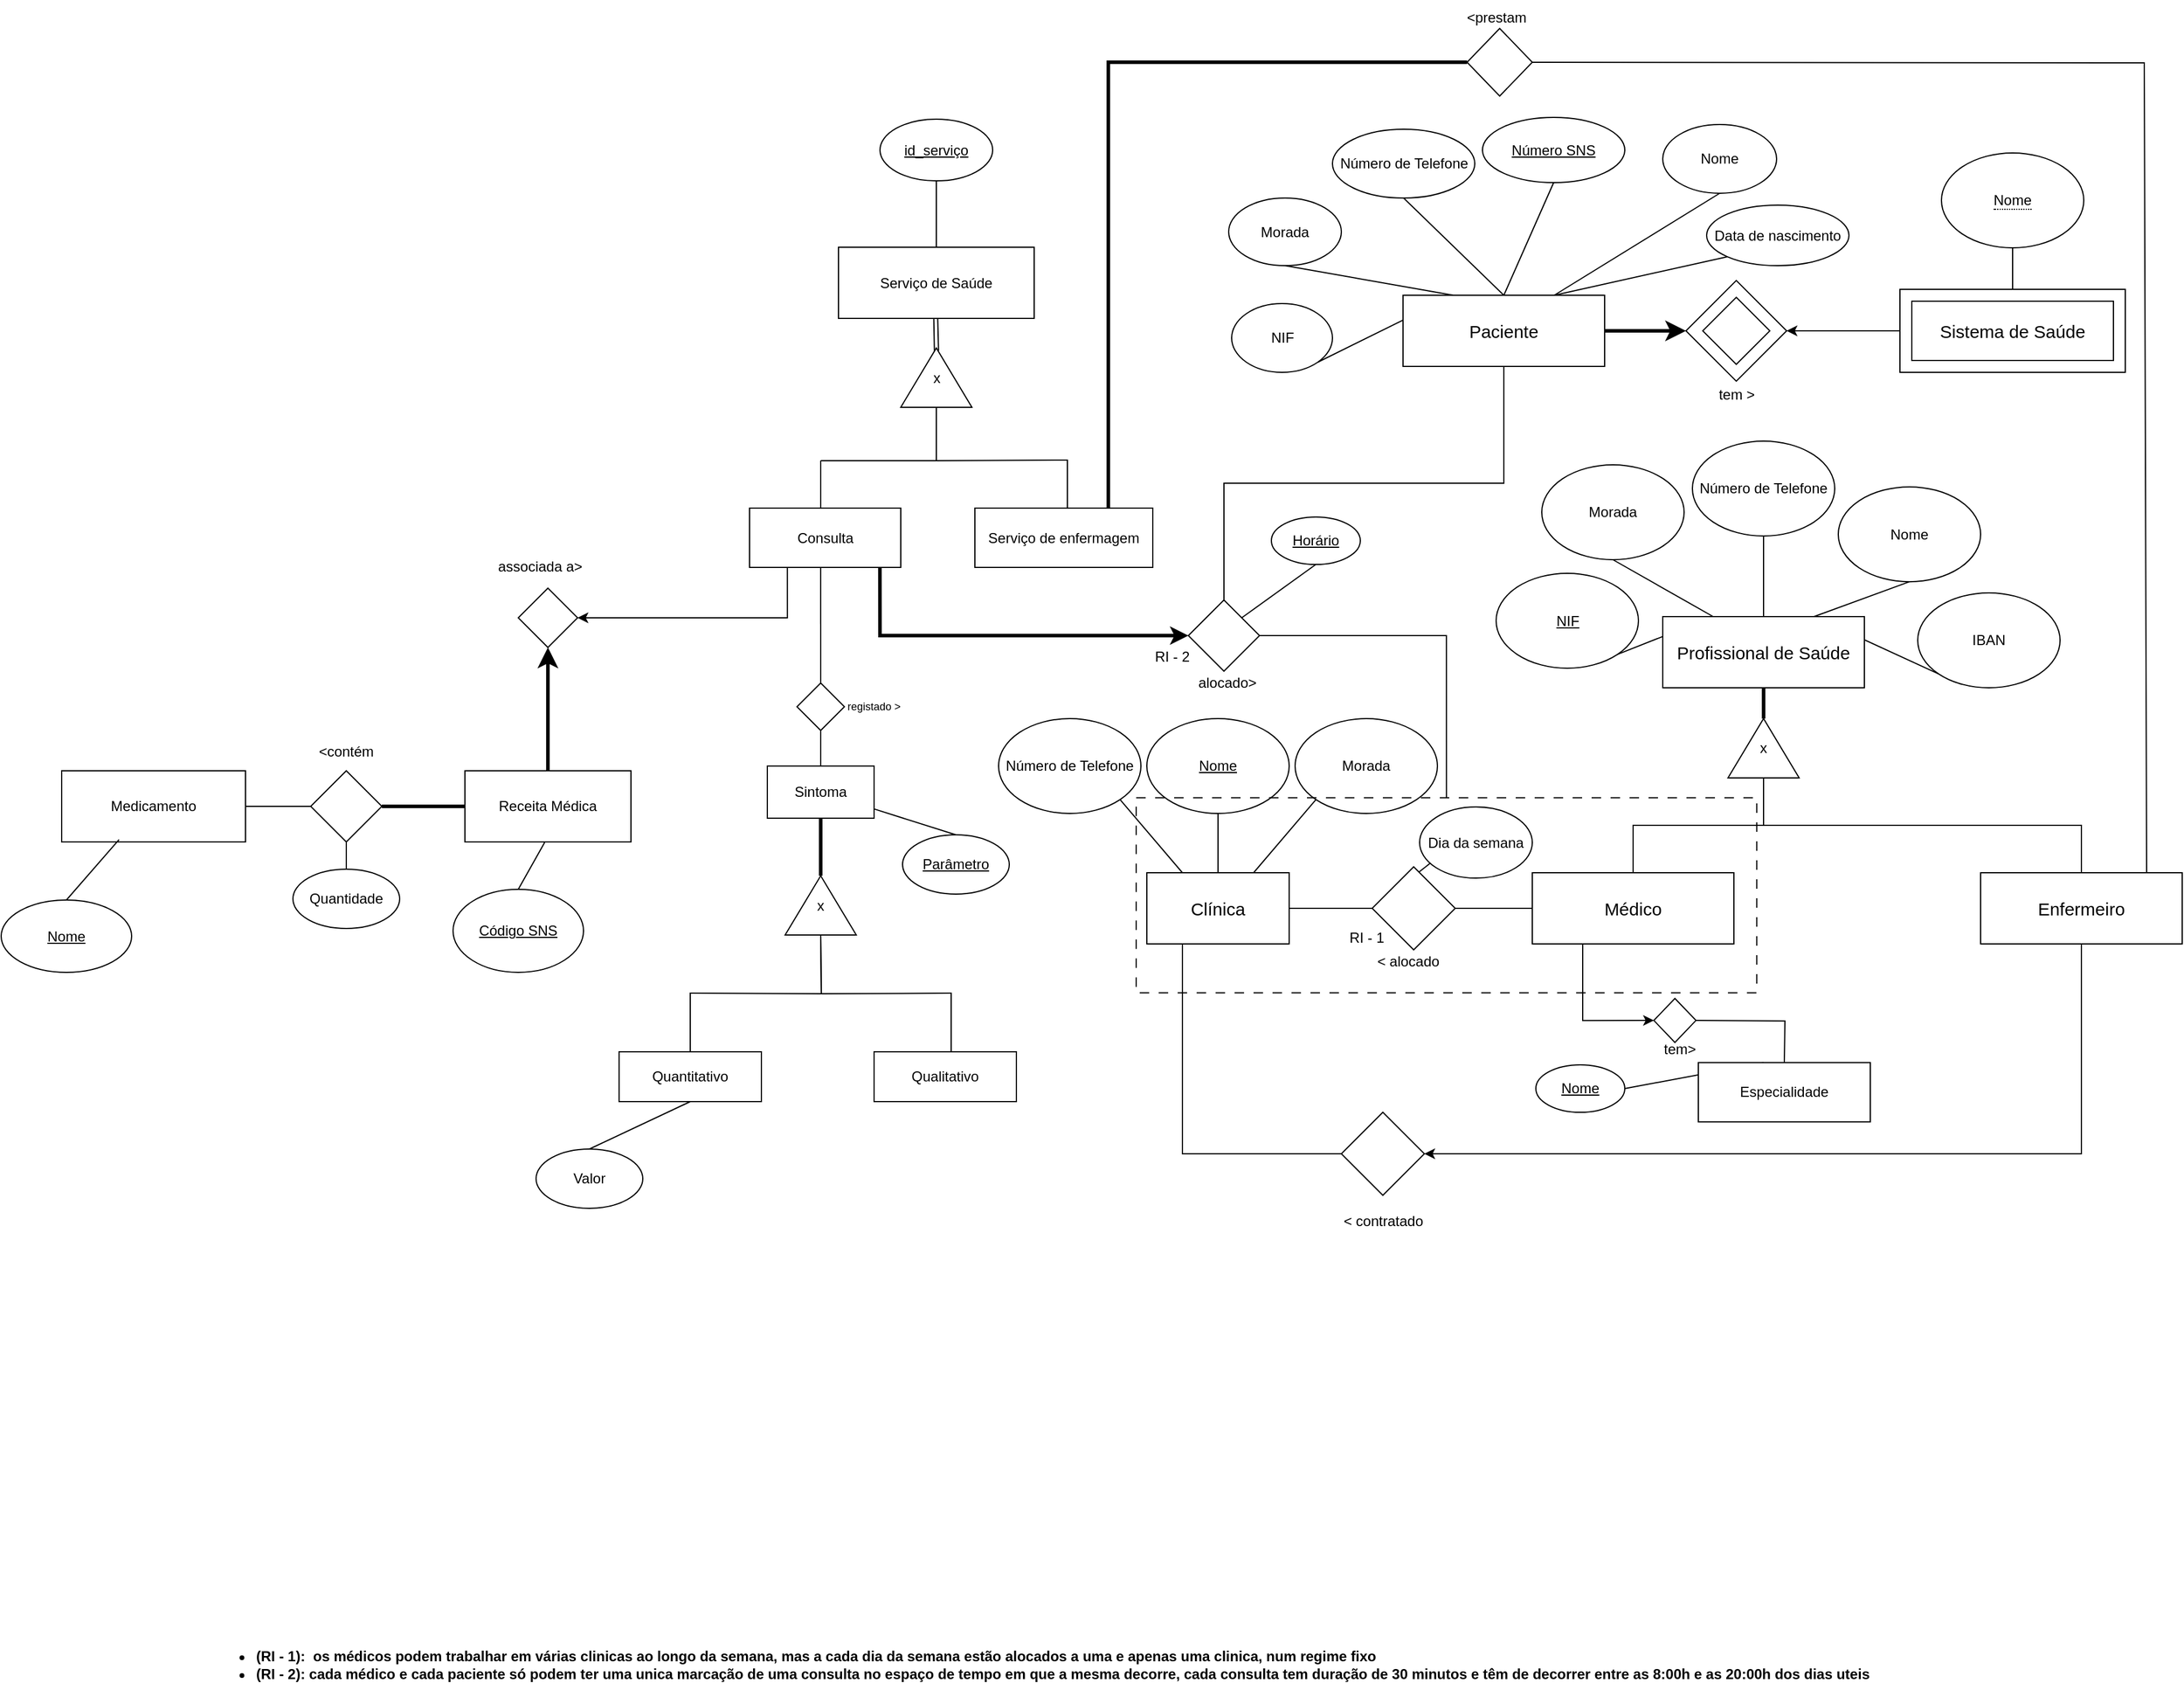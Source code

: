 <mxfile version="24.4.0" type="github" pages="2">
  <diagram id="R2lEEEUBdFMjLlhIrx00" name="Page-1">
    <mxGraphModel dx="3661" dy="3031" grid="0" gridSize="10" guides="1" tooltips="1" connect="1" arrows="0" fold="1" page="1" pageScale="1" pageWidth="850" pageHeight="1100" math="0" shadow="0" extFonts="Permanent Marker^https://fonts.googleapis.com/css?family=Permanent+Marker">
      <root>
        <mxCell id="0" />
        <mxCell id="1" parent="0" />
        <mxCell id="osjCYdtPVFfUL0etH68a-21" style="rounded=0;orthogonalLoop=1;jettySize=auto;html=1;exitX=0.25;exitY=0;exitDx=0;exitDy=0;entryX=1;entryY=1;entryDx=0;entryDy=0;endArrow=none;endFill=0;labelBackgroundColor=none;fontColor=default;" parent="1" source="osjCYdtPVFfUL0etH68a-17" target="osjCYdtPVFfUL0etH68a-19" edge="1">
          <mxGeometry relative="1" as="geometry" />
        </mxCell>
        <mxCell id="osjCYdtPVFfUL0etH68a-24" style="rounded=0;orthogonalLoop=1;jettySize=auto;html=1;exitX=0.25;exitY=0;exitDx=0;exitDy=0;entryX=0.5;entryY=1;entryDx=0;entryDy=0;endArrow=none;endFill=0;labelBackgroundColor=none;fontColor=default;" parent="1" source="osjCYdtPVFfUL0etH68a-17" target="osjCYdtPVFfUL0etH68a-23" edge="1">
          <mxGeometry relative="1" as="geometry" />
        </mxCell>
        <mxCell id="osjCYdtPVFfUL0etH68a-25" style="edgeStyle=orthogonalEdgeStyle;rounded=0;orthogonalLoop=1;jettySize=auto;html=1;exitX=0.5;exitY=0;exitDx=0;exitDy=0;entryX=0.5;entryY=1;entryDx=0;entryDy=0;endArrow=none;endFill=0;labelBackgroundColor=none;fontColor=default;" parent="1" source="osjCYdtPVFfUL0etH68a-17" target="osjCYdtPVFfUL0etH68a-26" edge="1">
          <mxGeometry relative="1" as="geometry">
            <mxPoint x="998.0" y="-150" as="targetPoint" />
          </mxGeometry>
        </mxCell>
        <mxCell id="osjCYdtPVFfUL0etH68a-28" style="rounded=0;orthogonalLoop=1;jettySize=auto;html=1;exitX=0.75;exitY=0;exitDx=0;exitDy=0;entryX=0.5;entryY=1;entryDx=0;entryDy=0;endArrow=none;endFill=0;labelBackgroundColor=none;fontColor=default;" parent="1" source="osjCYdtPVFfUL0etH68a-17" target="osjCYdtPVFfUL0etH68a-27" edge="1">
          <mxGeometry relative="1" as="geometry" />
        </mxCell>
        <mxCell id="osjCYdtPVFfUL0etH68a-30" style="rounded=0;orthogonalLoop=1;jettySize=auto;html=1;exitX=0.75;exitY=0;exitDx=0;exitDy=0;entryX=0;entryY=1;entryDx=0;entryDy=0;endArrow=none;endFill=0;labelBackgroundColor=none;fontColor=default;" parent="1" source="osjCYdtPVFfUL0etH68a-17" target="osjCYdtPVFfUL0etH68a-29" edge="1">
          <mxGeometry relative="1" as="geometry" />
        </mxCell>
        <mxCell id="cX05C2zaHUFwM0jY-mZY-4" style="edgeStyle=none;curved=1;rounded=0;orthogonalLoop=1;jettySize=auto;html=1;exitX=0.5;exitY=1;exitDx=0;exitDy=0;entryX=1;entryY=0.5;entryDx=0;entryDy=0;fontSize=12;startSize=8;endSize=8;endArrow=none;endFill=0;strokeWidth=3;" edge="1" parent="1" source="osjCYdtPVFfUL0etH68a-17" target="osjCYdtPVFfUL0etH68a-35">
          <mxGeometry relative="1" as="geometry" />
        </mxCell>
        <mxCell id="osjCYdtPVFfUL0etH68a-17" value="&lt;span style=&quot;font-size: 15px;&quot;&gt;Profissional de Saúde&lt;/span&gt;" style="rounded=0;whiteSpace=wrap;html=1;labelBackgroundColor=none;" parent="1" vertex="1">
          <mxGeometry x="913" y="-36" width="170" height="60" as="geometry" />
        </mxCell>
        <mxCell id="osjCYdtPVFfUL0etH68a-19" value="&lt;u&gt;NIF&lt;/u&gt;" style="ellipse;whiteSpace=wrap;html=1;labelBackgroundColor=none;" parent="1" vertex="1">
          <mxGeometry x="772.5" y="-72.5" width="120" height="80" as="geometry" />
        </mxCell>
        <mxCell id="osjCYdtPVFfUL0etH68a-23" value="Morada" style="ellipse;whiteSpace=wrap;html=1;labelBackgroundColor=none;" parent="1" vertex="1">
          <mxGeometry x="811" y="-164" width="120" height="80" as="geometry" />
        </mxCell>
        <mxCell id="osjCYdtPVFfUL0etH68a-26" value="Número de Telefone" style="ellipse;whiteSpace=wrap;html=1;labelBackgroundColor=none;" parent="1" vertex="1">
          <mxGeometry x="938" y="-184" width="120" height="80" as="geometry" />
        </mxCell>
        <mxCell id="osjCYdtPVFfUL0etH68a-27" value="Nome" style="ellipse;whiteSpace=wrap;html=1;labelBackgroundColor=none;" parent="1" vertex="1">
          <mxGeometry x="1061" y="-145.41" width="120" height="80" as="geometry" />
        </mxCell>
        <mxCell id="osjCYdtPVFfUL0etH68a-29" value="IBAN" style="ellipse;whiteSpace=wrap;html=1;labelBackgroundColor=none;" parent="1" vertex="1">
          <mxGeometry x="1128" y="-56" width="120" height="80" as="geometry" />
        </mxCell>
        <mxCell id="osjCYdtPVFfUL0etH68a-32" value="" style="rhombus;whiteSpace=wrap;html=1;labelBackgroundColor=none;" parent="1" vertex="1">
          <mxGeometry x="668" y="175" width="70" height="70" as="geometry" />
        </mxCell>
        <mxCell id="osjCYdtPVFfUL0etH68a-35" value="x" style="triangle;whiteSpace=wrap;html=1;direction=north;rotation=0;labelBackgroundColor=none;" parent="1" vertex="1">
          <mxGeometry x="968" y="50" width="60" height="50" as="geometry" />
        </mxCell>
        <mxCell id="osjCYdtPVFfUL0etH68a-40" style="edgeStyle=orthogonalEdgeStyle;rounded=0;orthogonalLoop=1;jettySize=auto;html=1;exitX=0.5;exitY=0;exitDx=0;exitDy=0;entryX=0;entryY=0.5;entryDx=0;entryDy=0;endArrow=none;endFill=0;labelBackgroundColor=none;fontColor=default;" parent="1" source="osjCYdtPVFfUL0etH68a-38" target="osjCYdtPVFfUL0etH68a-35" edge="1">
          <mxGeometry relative="1" as="geometry" />
        </mxCell>
        <mxCell id="fhy60ZntJMk9WQ-8_yJA-6" style="edgeStyle=orthogonalEdgeStyle;rounded=0;orthogonalLoop=1;jettySize=auto;html=1;exitX=0.25;exitY=1;exitDx=0;exitDy=0;entryX=0;entryY=0.5;entryDx=0;entryDy=0;" parent="1" source="osjCYdtPVFfUL0etH68a-38" target="lnXV8POhLCO5q89hgLd0-2" edge="1">
          <mxGeometry relative="1" as="geometry" />
        </mxCell>
        <mxCell id="fhy60ZntJMk9WQ-8_yJA-13" style="edgeStyle=orthogonalEdgeStyle;rounded=0;orthogonalLoop=1;jettySize=auto;html=1;exitX=0;exitY=0.5;exitDx=0;exitDy=0;entryX=1;entryY=0.5;entryDx=0;entryDy=0;endArrow=none;endFill=0;" parent="1" source="osjCYdtPVFfUL0etH68a-38" target="osjCYdtPVFfUL0etH68a-32" edge="1">
          <mxGeometry relative="1" as="geometry" />
        </mxCell>
        <mxCell id="osjCYdtPVFfUL0etH68a-38" value="&lt;span style=&quot;font-size: 15px;&quot;&gt;Médico&lt;/span&gt;" style="rounded=0;whiteSpace=wrap;html=1;labelBackgroundColor=none;" parent="1" vertex="1">
          <mxGeometry x="803" y="180" width="170" height="60" as="geometry" />
        </mxCell>
        <mxCell id="osjCYdtPVFfUL0etH68a-41" style="edgeStyle=orthogonalEdgeStyle;rounded=0;orthogonalLoop=1;jettySize=auto;html=1;exitX=0.5;exitY=0;exitDx=0;exitDy=0;entryX=0;entryY=0.5;entryDx=0;entryDy=0;endArrow=none;endFill=0;labelBackgroundColor=none;fontColor=default;" parent="1" source="osjCYdtPVFfUL0etH68a-39" target="osjCYdtPVFfUL0etH68a-35" edge="1">
          <mxGeometry relative="1" as="geometry" />
        </mxCell>
        <mxCell id="fhy60ZntJMk9WQ-8_yJA-5" style="edgeStyle=orthogonalEdgeStyle;rounded=0;orthogonalLoop=1;jettySize=auto;html=1;exitX=0.5;exitY=1;exitDx=0;exitDy=0;entryX=1;entryY=0.5;entryDx=0;entryDy=0;" parent="1" source="osjCYdtPVFfUL0etH68a-39" target="osjCYdtPVFfUL0etH68a-46" edge="1">
          <mxGeometry relative="1" as="geometry" />
        </mxCell>
        <mxCell id="osjCYdtPVFfUL0etH68a-39" value="&lt;span style=&quot;font-size: 15px;&quot;&gt;Enfermeiro&lt;/span&gt;" style="rounded=0;whiteSpace=wrap;html=1;labelBackgroundColor=none;" parent="1" vertex="1">
          <mxGeometry x="1181" y="180" width="170" height="60" as="geometry" />
        </mxCell>
        <mxCell id="osjCYdtPVFfUL0etH68a-3" style="edgeStyle=orthogonalEdgeStyle;rounded=0;orthogonalLoop=1;jettySize=auto;html=1;exitX=0.5;exitY=0;exitDx=0;exitDy=0;entryX=0.5;entryY=1;entryDx=0;entryDy=0;endArrow=none;endFill=0;labelBackgroundColor=none;fontColor=default;" parent="1" source="Xq9BSYsF8t9AHOJS5VjR-1" target="Xq9BSYsF8t9AHOJS5VjR-3" edge="1">
          <mxGeometry relative="1" as="geometry" />
        </mxCell>
        <mxCell id="osjCYdtPVFfUL0etH68a-14" style="rounded=0;orthogonalLoop=1;jettySize=auto;html=1;exitX=0.25;exitY=0;exitDx=0;exitDy=0;startArrow=none;startFill=0;endArrow=none;endFill=0;entryX=1;entryY=1;entryDx=0;entryDy=0;labelBackgroundColor=none;fontColor=default;" parent="1" source="Xq9BSYsF8t9AHOJS5VjR-1" target="osjCYdtPVFfUL0etH68a-16" edge="1">
          <mxGeometry relative="1" as="geometry">
            <mxPoint x="438" y="160" as="targetPoint" />
          </mxGeometry>
        </mxCell>
        <mxCell id="fhy60ZntJMk9WQ-8_yJA-11" style="edgeStyle=orthogonalEdgeStyle;rounded=0;orthogonalLoop=1;jettySize=auto;html=1;exitX=0.25;exitY=1;exitDx=0;exitDy=0;entryX=0;entryY=0.5;entryDx=0;entryDy=0;endArrow=none;endFill=0;" parent="1" source="Xq9BSYsF8t9AHOJS5VjR-1" target="osjCYdtPVFfUL0etH68a-46" edge="1">
          <mxGeometry relative="1" as="geometry" />
        </mxCell>
        <mxCell id="fhy60ZntJMk9WQ-8_yJA-12" style="edgeStyle=orthogonalEdgeStyle;rounded=0;orthogonalLoop=1;jettySize=auto;html=1;exitX=1;exitY=0.5;exitDx=0;exitDy=0;entryX=0;entryY=0.5;entryDx=0;entryDy=0;endArrow=none;endFill=0;" parent="1" source="Xq9BSYsF8t9AHOJS5VjR-1" target="osjCYdtPVFfUL0etH68a-32" edge="1">
          <mxGeometry relative="1" as="geometry" />
        </mxCell>
        <mxCell id="Xq9BSYsF8t9AHOJS5VjR-1" value="&lt;font style=&quot;font-size: 15px;&quot;&gt;Clínica&lt;/font&gt;" style="rounded=0;whiteSpace=wrap;html=1;labelBackgroundColor=none;" parent="1" vertex="1">
          <mxGeometry x="478" y="180" width="120" height="60" as="geometry" />
        </mxCell>
        <mxCell id="Xq9BSYsF8t9AHOJS5VjR-3" value="&lt;u&gt;Nome&lt;/u&gt;" style="ellipse;whiteSpace=wrap;html=1;labelBackgroundColor=none;" parent="1" vertex="1">
          <mxGeometry x="478" y="50" width="120" height="80" as="geometry" />
        </mxCell>
        <mxCell id="osjCYdtPVFfUL0etH68a-4" value="Morada" style="ellipse;whiteSpace=wrap;html=1;labelBackgroundColor=none;" parent="1" vertex="1">
          <mxGeometry x="603" y="50" width="120" height="80" as="geometry" />
        </mxCell>
        <mxCell id="osjCYdtPVFfUL0etH68a-6" value="" style="endArrow=none;html=1;rounded=0;entryX=0;entryY=1;entryDx=0;entryDy=0;exitX=0.75;exitY=0;exitDx=0;exitDy=0;labelBackgroundColor=none;fontColor=default;" parent="1" source="Xq9BSYsF8t9AHOJS5VjR-1" target="osjCYdtPVFfUL0etH68a-4" edge="1">
          <mxGeometry width="50" height="50" relative="1" as="geometry">
            <mxPoint x="518" y="270" as="sourcePoint" />
            <mxPoint x="568" y="220" as="targetPoint" />
            <Array as="points" />
          </mxGeometry>
        </mxCell>
        <mxCell id="osjCYdtPVFfUL0etH68a-16" value="Número de Telefone" style="ellipse;whiteSpace=wrap;html=1;labelBackgroundColor=none;" parent="1" vertex="1">
          <mxGeometry x="353" y="50" width="120" height="80" as="geometry" />
        </mxCell>
        <mxCell id="osjCYdtPVFfUL0etH68a-46" value="" style="rhombus;whiteSpace=wrap;html=1;labelBackgroundColor=none;" parent="1" vertex="1">
          <mxGeometry x="642" y="382" width="70" height="70" as="geometry" />
        </mxCell>
        <mxCell id="jBcFQ4x_I9QCF7RiTCGO-1" value="&amp;lt; alocado" style="text;html=1;align=center;verticalAlign=middle;resizable=0;points=[];autosize=1;strokeColor=none;fillColor=none;labelBackgroundColor=none;" parent="1" vertex="1">
          <mxGeometry x="658" y="240" width="80" height="30" as="geometry" />
        </mxCell>
        <mxCell id="jBcFQ4x_I9QCF7RiTCGO-2" value="&amp;lt; contratado" style="text;html=1;align=center;verticalAlign=middle;resizable=0;points=[];autosize=1;strokeColor=none;fillColor=none;labelBackgroundColor=none;" parent="1" vertex="1">
          <mxGeometry x="632" y="459" width="90" height="30" as="geometry" />
        </mxCell>
        <mxCell id="jBcFQ4x_I9QCF7RiTCGO-3" value="RI - 1" style="text;html=1;align=center;verticalAlign=middle;resizable=0;points=[];autosize=1;strokeColor=none;fillColor=none;labelBackgroundColor=none;" parent="1" vertex="1">
          <mxGeometry x="638" y="220" width="50" height="30" as="geometry" />
        </mxCell>
        <mxCell id="jBcFQ4x_I9QCF7RiTCGO-4" value="&lt;ul&gt;&lt;li&gt;&lt;b&gt;(RI - 1):&amp;nbsp; os médicos podem trabalhar em várias clinicas ao longo da semana,&amp;nbsp;&lt;/b&gt;&lt;b style=&quot;background-color: initial;&quot;&gt;mas a cada dia da semana estão alocados a uma e apenas uma clinica, num regime fixo&lt;/b&gt;&lt;/li&gt;&lt;li&gt;&lt;div title=&quot;Page 1&quot; class=&quot;page&quot;&gt;&lt;div style=&quot;background-color: rgb(100.0%, 100.0%, 100.0%)&quot; class=&quot;section&quot;&gt;&lt;div style=&quot;&quot; class=&quot;layoutArea&quot;&gt;&lt;b&gt;(RI - 2): cada médico e cada paciente só podem ter uma unica marcação de uma consulta no espaço de tempo em que a mesma decorre, cada consulta tem duração de 30 minutos e&amp;nbsp;&lt;/b&gt;&lt;b style=&quot;background-color: initial;&quot;&gt;têm de decorrer entre as 8:00h e as 20:00h dos dias uteis&amp;nbsp;&lt;/b&gt;&lt;/div&gt;&lt;/div&gt;&lt;/div&gt;&lt;/li&gt;&lt;/ul&gt;" style="text;html=1;align=left;verticalAlign=middle;resizable=0;points=[];autosize=1;strokeColor=none;fillColor=none;labelBackgroundColor=none;" parent="1" vertex="1">
          <mxGeometry x="-315" y="815" width="1422" height="65" as="geometry" />
        </mxCell>
        <mxCell id="jBcFQ4x_I9QCF7RiTCGO-24" style="rounded=0;orthogonalLoop=1;jettySize=auto;html=1;exitX=0.25;exitY=0;exitDx=0;exitDy=0;entryX=1;entryY=1;entryDx=0;entryDy=0;endArrow=none;endFill=0;labelBackgroundColor=none;fontColor=default;" parent="1" source="jBcFQ4x_I9QCF7RiTCGO-29" target="jBcFQ4x_I9QCF7RiTCGO-30" edge="1">
          <mxGeometry relative="1" as="geometry" />
        </mxCell>
        <mxCell id="jBcFQ4x_I9QCF7RiTCGO-25" style="rounded=0;orthogonalLoop=1;jettySize=auto;html=1;exitX=0.25;exitY=0;exitDx=0;exitDy=0;entryX=0.5;entryY=1;entryDx=0;entryDy=0;endArrow=none;endFill=0;labelBackgroundColor=none;fontColor=default;" parent="1" source="jBcFQ4x_I9QCF7RiTCGO-29" target="jBcFQ4x_I9QCF7RiTCGO-31" edge="1">
          <mxGeometry relative="1" as="geometry" />
        </mxCell>
        <mxCell id="jBcFQ4x_I9QCF7RiTCGO-26" style="rounded=0;orthogonalLoop=1;jettySize=auto;html=1;exitX=0.5;exitY=0;exitDx=0;exitDy=0;entryX=0.5;entryY=1;entryDx=0;entryDy=0;endArrow=none;endFill=0;labelBackgroundColor=none;fontColor=default;" parent="1" source="jBcFQ4x_I9QCF7RiTCGO-29" target="jBcFQ4x_I9QCF7RiTCGO-32" edge="1">
          <mxGeometry relative="1" as="geometry">
            <mxPoint x="740.0" y="-407" as="targetPoint" />
          </mxGeometry>
        </mxCell>
        <mxCell id="jBcFQ4x_I9QCF7RiTCGO-27" style="rounded=0;orthogonalLoop=1;jettySize=auto;html=1;exitX=0.75;exitY=0;exitDx=0;exitDy=0;entryX=0.5;entryY=1;entryDx=0;entryDy=0;endArrow=none;endFill=0;labelBackgroundColor=none;fontColor=default;" parent="1" source="jBcFQ4x_I9QCF7RiTCGO-29" target="jBcFQ4x_I9QCF7RiTCGO-33" edge="1">
          <mxGeometry relative="1" as="geometry" />
        </mxCell>
        <mxCell id="jBcFQ4x_I9QCF7RiTCGO-28" style="rounded=0;orthogonalLoop=1;jettySize=auto;html=1;exitX=0.75;exitY=0;exitDx=0;exitDy=0;entryX=0;entryY=1;entryDx=0;entryDy=0;endArrow=none;endFill=0;labelBackgroundColor=none;fontColor=default;" parent="1" source="jBcFQ4x_I9QCF7RiTCGO-29" target="jBcFQ4x_I9QCF7RiTCGO-34" edge="1">
          <mxGeometry relative="1" as="geometry" />
        </mxCell>
        <mxCell id="fhy60ZntJMk9WQ-8_yJA-3" style="edgeStyle=orthogonalEdgeStyle;rounded=0;orthogonalLoop=1;jettySize=auto;html=1;exitX=0.5;exitY=1;exitDx=0;exitDy=0;entryX=0.5;entryY=0;entryDx=0;entryDy=0;endArrow=none;endFill=0;" parent="1" source="jBcFQ4x_I9QCF7RiTCGO-29" target="lnXV8POhLCO5q89hgLd0-22" edge="1">
          <mxGeometry relative="1" as="geometry" />
        </mxCell>
        <mxCell id="jBcFQ4x_I9QCF7RiTCGO-29" value="&lt;span style=&quot;font-size: 15px;&quot;&gt;Paciente&lt;/span&gt;" style="rounded=0;whiteSpace=wrap;html=1;labelBackgroundColor=none;" parent="1" vertex="1">
          <mxGeometry x="694" y="-307" width="170" height="60" as="geometry" />
        </mxCell>
        <mxCell id="jBcFQ4x_I9QCF7RiTCGO-30" value="NIF" style="ellipse;whiteSpace=wrap;html=1;labelBackgroundColor=none;" parent="1" vertex="1">
          <mxGeometry x="549.5" y="-300" width="85" height="58" as="geometry" />
        </mxCell>
        <mxCell id="jBcFQ4x_I9QCF7RiTCGO-31" value="Morada" style="ellipse;whiteSpace=wrap;html=1;labelBackgroundColor=none;" parent="1" vertex="1">
          <mxGeometry x="547" y="-389" width="95" height="57" as="geometry" />
        </mxCell>
        <mxCell id="jBcFQ4x_I9QCF7RiTCGO-32" value="Número de Telefone" style="ellipse;whiteSpace=wrap;html=1;labelBackgroundColor=none;" parent="1" vertex="1">
          <mxGeometry x="634.5" y="-447" width="120" height="58" as="geometry" />
        </mxCell>
        <mxCell id="jBcFQ4x_I9QCF7RiTCGO-33" value="Nome" style="ellipse;whiteSpace=wrap;html=1;labelBackgroundColor=none;" parent="1" vertex="1">
          <mxGeometry x="913" y="-451" width="96" height="58" as="geometry" />
        </mxCell>
        <mxCell id="jBcFQ4x_I9QCF7RiTCGO-34" value="Data de nascimento" style="ellipse;whiteSpace=wrap;html=1;labelBackgroundColor=none;" parent="1" vertex="1">
          <mxGeometry x="950" y="-383" width="120" height="51" as="geometry" />
        </mxCell>
        <mxCell id="jBcFQ4x_I9QCF7RiTCGO-35" style="rounded=0;orthogonalLoop=1;jettySize=auto;html=1;exitX=0.5;exitY=0;exitDx=0;exitDy=0;entryX=0.5;entryY=1;entryDx=0;entryDy=0;endArrow=none;endFill=0;labelBackgroundColor=none;fontColor=default;" parent="1" source="jBcFQ4x_I9QCF7RiTCGO-29" target="jBcFQ4x_I9QCF7RiTCGO-36" edge="1">
          <mxGeometry relative="1" as="geometry">
            <mxPoint x="870.0" y="-407" as="targetPoint" />
            <mxPoint x="870" y="-307" as="sourcePoint" />
          </mxGeometry>
        </mxCell>
        <mxCell id="jBcFQ4x_I9QCF7RiTCGO-36" value="&lt;u&gt;Número SNS&lt;/u&gt;" style="ellipse;whiteSpace=wrap;html=1;labelBackgroundColor=none;" parent="1" vertex="1">
          <mxGeometry x="761" y="-457" width="120" height="55" as="geometry" />
        </mxCell>
        <mxCell id="jBcFQ4x_I9QCF7RiTCGO-42" value="&lt;span style=&quot;font-size: 15px;&quot;&gt;Sistema de Saúde&lt;/span&gt;" style="rounded=0;whiteSpace=wrap;html=1;perimeterSpacing=0;glass=0;shadow=0;labelBackgroundColor=none;" parent="1" vertex="1">
          <mxGeometry x="1123" y="-307" width="170" height="60" as="geometry" />
        </mxCell>
        <mxCell id="jBcFQ4x_I9QCF7RiTCGO-48" style="rounded=0;orthogonalLoop=1;jettySize=auto;html=1;exitX=0.5;exitY=0;exitDx=0;exitDy=0;entryX=0.5;entryY=1;entryDx=0;entryDy=0;endArrow=none;endFill=0;labelBackgroundColor=none;fontColor=default;" parent="1" source="jBcFQ4x_I9QCF7RiTCGO-42" target="jBcFQ4x_I9QCF7RiTCGO-49" edge="1">
          <mxGeometry relative="1" as="geometry">
            <mxPoint x="1338.0" y="-417" as="targetPoint" />
            <mxPoint x="1338" y="-317" as="sourcePoint" />
          </mxGeometry>
        </mxCell>
        <mxCell id="jBcFQ4x_I9QCF7RiTCGO-49" value="&lt;div style=&quot;border-bottom: 1px dotted black;&quot;&gt;Nome&lt;/div&gt;" style="ellipse;whiteSpace=wrap;html=1;labelBackgroundColor=none;" parent="1" vertex="1">
          <mxGeometry x="1148" y="-427" width="120" height="80" as="geometry" />
        </mxCell>
        <mxCell id="jBcFQ4x_I9QCF7RiTCGO-50" value="" style="verticalLabelPosition=bottom;verticalAlign=top;html=1;shape=mxgraph.basic.frame;dx=10;whiteSpace=wrap;labelBackgroundColor=none;" parent="1" vertex="1">
          <mxGeometry x="1113" y="-312" width="190" height="70" as="geometry" />
        </mxCell>
        <mxCell id="jBcFQ4x_I9QCF7RiTCGO-55" value="tem &amp;gt;&lt;div&gt;&lt;br&gt;&lt;/div&gt;" style="text;html=1;align=center;verticalAlign=middle;resizable=0;points=[];autosize=1;strokeColor=none;fillColor=none;labelBackgroundColor=none;" parent="1" vertex="1">
          <mxGeometry x="950" y="-236" width="50" height="40" as="geometry" />
        </mxCell>
        <mxCell id="jBcFQ4x_I9QCF7RiTCGO-59" value="" style="verticalLabelPosition=bottom;verticalAlign=top;html=1;shape=mxgraph.basic.frame;dx=10;whiteSpace=wrap;labelBackgroundColor=none;rotation=45;" parent="1" vertex="1">
          <mxGeometry x="945" y="-307" width="60" height="60" as="geometry" />
        </mxCell>
        <mxCell id="VKBXFGdJmHYDEgzDutjO-6" value="Dia da semana" style="ellipse;whiteSpace=wrap;html=1;" parent="1" vertex="1">
          <mxGeometry x="708" y="124.54" width="95" height="60" as="geometry" />
        </mxCell>
        <mxCell id="VKBXFGdJmHYDEgzDutjO-8" value="" style="endArrow=none;html=1;rounded=0;exitX=0.562;exitY=0.064;exitDx=0;exitDy=0;exitPerimeter=0;entryX=0.097;entryY=0.787;entryDx=0;entryDy=0;entryPerimeter=0;" parent="1" source="osjCYdtPVFfUL0etH68a-32" target="VKBXFGdJmHYDEgzDutjO-6" edge="1">
          <mxGeometry width="50" height="50" relative="1" as="geometry">
            <mxPoint x="703" y="175" as="sourcePoint" />
            <mxPoint x="753" y="125" as="targetPoint" />
          </mxGeometry>
        </mxCell>
        <mxCell id="VKBXFGdJmHYDEgzDutjO-46" value="" style="group" parent="1" vertex="1" connectable="0">
          <mxGeometry x="143" y="-347.5" width="340" height="275" as="geometry" />
        </mxCell>
        <mxCell id="VKBXFGdJmHYDEgzDutjO-23" value="Serviço de Saúde" style="rounded=0;whiteSpace=wrap;html=1;" parent="VKBXFGdJmHYDEgzDutjO-46" vertex="1">
          <mxGeometry x="75" width="165" height="60" as="geometry" />
        </mxCell>
        <mxCell id="VKBXFGdJmHYDEgzDutjO-24" value="x" style="triangle;whiteSpace=wrap;html=1;direction=north;rotation=0;labelBackgroundColor=none;" parent="VKBXFGdJmHYDEgzDutjO-46" vertex="1">
          <mxGeometry x="127.5" y="85" width="60" height="50" as="geometry" />
        </mxCell>
        <mxCell id="VKBXFGdJmHYDEgzDutjO-25" value="" style="endArrow=none;html=1;rounded=0;entryX=0.487;entryY=1.007;entryDx=0;entryDy=0;exitX=0.942;exitY=0.473;exitDx=0;exitDy=0;exitPerimeter=0;entryPerimeter=0;" parent="VKBXFGdJmHYDEgzDutjO-46" source="VKBXFGdJmHYDEgzDutjO-24" target="VKBXFGdJmHYDEgzDutjO-23" edge="1">
          <mxGeometry width="50" height="50" relative="1" as="geometry">
            <mxPoint x="240" y="100" as="sourcePoint" />
            <mxPoint x="290" y="50" as="targetPoint" />
          </mxGeometry>
        </mxCell>
        <mxCell id="VKBXFGdJmHYDEgzDutjO-37" value="" style="endArrow=none;html=1;rounded=0;exitX=0.954;exitY=0.531;exitDx=0;exitDy=0;exitPerimeter=0;entryX=0.507;entryY=0.997;entryDx=0;entryDy=0;entryPerimeter=0;" parent="VKBXFGdJmHYDEgzDutjO-46" source="VKBXFGdJmHYDEgzDutjO-24" target="VKBXFGdJmHYDEgzDutjO-23" edge="1">
          <mxGeometry width="50" height="50" relative="1" as="geometry">
            <mxPoint x="140" y="120" as="sourcePoint" />
            <mxPoint x="190" y="70" as="targetPoint" />
          </mxGeometry>
        </mxCell>
        <mxCell id="VKBXFGdJmHYDEgzDutjO-40" style="edgeStyle=orthogonalEdgeStyle;rounded=0;orthogonalLoop=1;jettySize=auto;html=1;exitX=0.5;exitY=0;exitDx=0;exitDy=0;endArrow=none;endFill=0;labelBackgroundColor=none;fontColor=default;entryX=0;entryY=0.5;entryDx=0;entryDy=0;" parent="VKBXFGdJmHYDEgzDutjO-46" target="VKBXFGdJmHYDEgzDutjO-24" edge="1">
          <mxGeometry relative="1" as="geometry">
            <mxPoint x="268" y="179.5" as="sourcePoint" />
            <mxPoint x="158" y="144.5" as="targetPoint" />
          </mxGeometry>
        </mxCell>
        <mxCell id="VKBXFGdJmHYDEgzDutjO-41" value="" style="endArrow=none;html=1;rounded=0;" parent="VKBXFGdJmHYDEgzDutjO-46" edge="1">
          <mxGeometry width="50" height="50" relative="1" as="geometry">
            <mxPoint x="60" y="180" as="sourcePoint" />
            <mxPoint x="160" y="180" as="targetPoint" />
          </mxGeometry>
        </mxCell>
        <mxCell id="VKBXFGdJmHYDEgzDutjO-42" value="" style="endArrow=none;html=1;rounded=0;" parent="VKBXFGdJmHYDEgzDutjO-46" edge="1">
          <mxGeometry width="50" height="50" relative="1" as="geometry">
            <mxPoint x="60" y="230" as="sourcePoint" />
            <mxPoint x="60" y="180" as="targetPoint" />
          </mxGeometry>
        </mxCell>
        <mxCell id="VKBXFGdJmHYDEgzDutjO-43" value="" style="endArrow=none;html=1;rounded=0;" parent="VKBXFGdJmHYDEgzDutjO-46" edge="1">
          <mxGeometry width="50" height="50" relative="1" as="geometry">
            <mxPoint x="268" y="229" as="sourcePoint" />
            <mxPoint x="268" y="179" as="targetPoint" />
          </mxGeometry>
        </mxCell>
        <mxCell id="VKBXFGdJmHYDEgzDutjO-44" value="Consulta" style="rounded=0;whiteSpace=wrap;html=1;" parent="VKBXFGdJmHYDEgzDutjO-46" vertex="1">
          <mxGeometry y="220" width="127.5" height="50" as="geometry" />
        </mxCell>
        <mxCell id="VKBXFGdJmHYDEgzDutjO-45" value="Serviço de enfermagem" style="rounded=0;whiteSpace=wrap;html=1;" parent="VKBXFGdJmHYDEgzDutjO-46" vertex="1">
          <mxGeometry x="190" y="220" width="150" height="50" as="geometry" />
        </mxCell>
        <mxCell id="VKBXFGdJmHYDEgzDutjO-49" value="" style="rhombus;whiteSpace=wrap;html=1;" parent="1" vertex="1">
          <mxGeometry x="-52" y="-60" width="50" height="50" as="geometry" />
        </mxCell>
        <mxCell id="VKBXFGdJmHYDEgzDutjO-53" value="&amp;lt;contém" style="text;html=1;align=center;verticalAlign=middle;whiteSpace=wrap;rounded=0;" parent="1" vertex="1">
          <mxGeometry x="-227" y="63" width="60" height="30" as="geometry" />
        </mxCell>
        <mxCell id="VKBXFGdJmHYDEgzDutjO-54" value="associada a&amp;gt;" style="text;html=1;align=center;verticalAlign=middle;whiteSpace=wrap;rounded=0;" parent="1" vertex="1">
          <mxGeometry x="-72" y="-93" width="77" height="30" as="geometry" />
        </mxCell>
        <mxCell id="VKBXFGdJmHYDEgzDutjO-60" value="" style="rhombus;whiteSpace=wrap;html=1;" parent="1" vertex="1">
          <mxGeometry x="183" y="20" width="40" height="40" as="geometry" />
        </mxCell>
        <mxCell id="VKBXFGdJmHYDEgzDutjO-55" value="" style="endArrow=none;html=1;rounded=0;entryX=0.439;entryY=1.006;entryDx=0;entryDy=0;entryPerimeter=0;" parent="1" edge="1">
          <mxGeometry width="50" height="50" relative="1" as="geometry">
            <mxPoint x="203" y="21" as="sourcePoint" />
            <mxPoint x="202.973" y="-77.2" as="targetPoint" />
          </mxGeometry>
        </mxCell>
        <mxCell id="VKBXFGdJmHYDEgzDutjO-64" value="" style="endArrow=none;html=1;rounded=0;exitX=0.5;exitY=0;exitDx=0;exitDy=0;" parent="1" source="VKBXFGdJmHYDEgzDutjO-67" edge="1">
          <mxGeometry width="50" height="50" relative="1" as="geometry">
            <mxPoint x="202.76" y="100.9" as="sourcePoint" />
            <mxPoint x="203" y="60" as="targetPoint" />
          </mxGeometry>
        </mxCell>
        <mxCell id="cX05C2zaHUFwM0jY-mZY-5" style="edgeStyle=none;curved=1;rounded=0;orthogonalLoop=1;jettySize=auto;html=1;exitX=0.5;exitY=1;exitDx=0;exitDy=0;fontSize=12;startSize=8;endSize=8;endArrow=none;endFill=0;strokeWidth=3;" edge="1" parent="1" source="VKBXFGdJmHYDEgzDutjO-67" target="VKBXFGdJmHYDEgzDutjO-70">
          <mxGeometry relative="1" as="geometry" />
        </mxCell>
        <mxCell id="VKBXFGdJmHYDEgzDutjO-67" value="Sintoma" style="rounded=0;whiteSpace=wrap;html=1;" parent="1" vertex="1">
          <mxGeometry x="158" y="90" width="90" height="44" as="geometry" />
        </mxCell>
        <mxCell id="VKBXFGdJmHYDEgzDutjO-69" value="registado &amp;gt;" style="text;html=1;align=center;verticalAlign=middle;whiteSpace=wrap;rounded=0;fontSize=9;" parent="1" vertex="1">
          <mxGeometry x="213" y="30" width="70" height="20" as="geometry" />
        </mxCell>
        <mxCell id="VKBXFGdJmHYDEgzDutjO-70" value="x" style="triangle;whiteSpace=wrap;html=1;direction=north;rotation=0;labelBackgroundColor=none;" parent="1" vertex="1">
          <mxGeometry x="173" y="182.54" width="60" height="50" as="geometry" />
        </mxCell>
        <mxCell id="VKBXFGdJmHYDEgzDutjO-76" value="" style="group" parent="1" vertex="1" connectable="0">
          <mxGeometry x="93" y="232" width="220" height="99" as="geometry" />
        </mxCell>
        <mxCell id="VKBXFGdJmHYDEgzDutjO-71" style="edgeStyle=orthogonalEdgeStyle;rounded=0;orthogonalLoop=1;jettySize=auto;html=1;exitX=0.5;exitY=0;exitDx=0;exitDy=0;endArrow=none;endFill=0;labelBackgroundColor=none;fontColor=default;" parent="VKBXFGdJmHYDEgzDutjO-76" edge="1">
          <mxGeometry relative="1" as="geometry">
            <mxPoint x="220" y="49.54" as="sourcePoint" />
            <mxPoint x="110" as="targetPoint" />
          </mxGeometry>
        </mxCell>
        <mxCell id="VKBXFGdJmHYDEgzDutjO-72" style="edgeStyle=orthogonalEdgeStyle;rounded=0;orthogonalLoop=1;jettySize=auto;html=1;exitX=0.5;exitY=0;exitDx=0;exitDy=0;endArrow=none;endFill=0;labelBackgroundColor=none;fontColor=default;" parent="VKBXFGdJmHYDEgzDutjO-76" edge="1">
          <mxGeometry relative="1" as="geometry">
            <mxPoint y="49.54" as="sourcePoint" />
            <mxPoint x="110" as="targetPoint" />
          </mxGeometry>
        </mxCell>
        <mxCell id="VKBXFGdJmHYDEgzDutjO-74" value="" style="endArrow=none;html=1;rounded=0;" parent="VKBXFGdJmHYDEgzDutjO-76" edge="1">
          <mxGeometry width="50" height="50" relative="1" as="geometry">
            <mxPoint y="99" as="sourcePoint" />
            <mxPoint y="49" as="targetPoint" />
          </mxGeometry>
        </mxCell>
        <mxCell id="VKBXFGdJmHYDEgzDutjO-75" value="" style="endArrow=none;html=1;rounded=0;" parent="VKBXFGdJmHYDEgzDutjO-76" edge="1">
          <mxGeometry width="50" height="50" relative="1" as="geometry">
            <mxPoint x="220" y="99" as="sourcePoint" />
            <mxPoint x="220" y="49" as="targetPoint" />
          </mxGeometry>
        </mxCell>
        <mxCell id="VKBXFGdJmHYDEgzDutjO-77" value="Quantitativo" style="rounded=0;whiteSpace=wrap;html=1;" parent="1" vertex="1">
          <mxGeometry x="33" y="331" width="120" height="42" as="geometry" />
        </mxCell>
        <mxCell id="VKBXFGdJmHYDEgzDutjO-78" value="Qualitativo" style="rounded=0;whiteSpace=wrap;html=1;" parent="1" vertex="1">
          <mxGeometry x="248" y="331" width="120" height="42" as="geometry" />
        </mxCell>
        <mxCell id="VKBXFGdJmHYDEgzDutjO-79" value="" style="endArrow=none;html=1;rounded=0;entryX=0.5;entryY=1;entryDx=0;entryDy=0;exitX=0.5;exitY=0;exitDx=0;exitDy=0;" parent="1" source="VKBXFGdJmHYDEgzDutjO-80" target="VKBXFGdJmHYDEgzDutjO-77" edge="1">
          <mxGeometry width="50" height="50" relative="1" as="geometry">
            <mxPoint x="63" y="423" as="sourcePoint" />
            <mxPoint x="93" y="383" as="targetPoint" />
          </mxGeometry>
        </mxCell>
        <mxCell id="VKBXFGdJmHYDEgzDutjO-80" value="Valor" style="ellipse;whiteSpace=wrap;html=1;" parent="1" vertex="1">
          <mxGeometry x="-37" y="413" width="90" height="50" as="geometry" />
        </mxCell>
        <mxCell id="lnXV8POhLCO5q89hgLd0-2" value="" style="rhombus;whiteSpace=wrap;html=1;" parent="1" vertex="1">
          <mxGeometry x="905.5" y="286" width="35.5" height="37.11" as="geometry" />
        </mxCell>
        <mxCell id="lnXV8POhLCO5q89hgLd0-5" value="tem&amp;gt;" style="text;html=1;align=center;verticalAlign=middle;whiteSpace=wrap;rounded=0;" parent="1" vertex="1">
          <mxGeometry x="905" y="320.11" width="45" height="17" as="geometry" />
        </mxCell>
        <mxCell id="lnXV8POhLCO5q89hgLd0-14" value="&lt;u&gt;Nome&lt;/u&gt;" style="ellipse;whiteSpace=wrap;html=1;" parent="1" vertex="1">
          <mxGeometry x="806" y="342" width="75" height="40" as="geometry" />
        </mxCell>
        <mxCell id="lnXV8POhLCO5q89hgLd0-15" value="" style="endArrow=none;html=1;rounded=0;exitX=0.5;exitY=1;exitDx=0;exitDy=0;entryX=1;entryY=0.5;entryDx=0;entryDy=0;" parent="1" target="lnXV8POhLCO5q89hgLd0-14" edge="1">
          <mxGeometry width="50" height="50" relative="1" as="geometry">
            <mxPoint x="998" y="340.11" as="sourcePoint" />
            <mxPoint x="703" y="270" as="targetPoint" />
          </mxGeometry>
        </mxCell>
        <mxCell id="fhy60ZntJMk9WQ-8_yJA-4" style="edgeStyle=orthogonalEdgeStyle;rounded=0;orthogonalLoop=1;jettySize=auto;html=1;exitX=0.5;exitY=0;exitDx=0;exitDy=0;entryX=1;entryY=0.5;entryDx=0;entryDy=0;endArrow=none;endFill=0;" parent="1" source="lnXV8POhLCO5q89hgLd0-16" target="lnXV8POhLCO5q89hgLd0-22" edge="1">
          <mxGeometry relative="1" as="geometry" />
        </mxCell>
        <mxCell id="lnXV8POhLCO5q89hgLd0-16" value="" style="rounded=0;whiteSpace=wrap;html=1;fillColor=none;dashed=1;dashPattern=8 8;" parent="1" vertex="1">
          <mxGeometry x="469" y="116.77" width="523.25" height="164.46" as="geometry" />
        </mxCell>
        <mxCell id="lnXV8POhLCO5q89hgLd0-22" value="" style="rhombus;whiteSpace=wrap;html=1;" parent="1" vertex="1">
          <mxGeometry x="513" y="-50" width="60" height="60" as="geometry" />
        </mxCell>
        <mxCell id="lnXV8POhLCO5q89hgLd0-28" value="" style="endArrow=none;html=1;rounded=0;exitX=0;exitY=0.5;exitDx=0;exitDy=0;entryX=0.862;entryY=1;entryDx=0;entryDy=0;entryPerimeter=0;endFill=0;startArrow=classic;startFill=1;strokeWidth=3;" parent="1" source="lnXV8POhLCO5q89hgLd0-22" target="VKBXFGdJmHYDEgzDutjO-44" edge="1">
          <mxGeometry width="50" height="50" relative="1" as="geometry">
            <mxPoint x="253" y="-10" as="sourcePoint" />
            <mxPoint x="253" y="-70" as="targetPoint" />
            <Array as="points">
              <mxPoint x="253" y="-20" />
            </Array>
          </mxGeometry>
        </mxCell>
        <mxCell id="lnXV8POhLCO5q89hgLd0-29" value="alocado&amp;gt;" style="text;html=1;align=center;verticalAlign=middle;whiteSpace=wrap;rounded=0;" parent="1" vertex="1">
          <mxGeometry x="516" y="5" width="60" height="30" as="geometry" />
        </mxCell>
        <mxCell id="lnXV8POhLCO5q89hgLd0-33" value="&lt;u&gt;Horário&lt;/u&gt;" style="ellipse;whiteSpace=wrap;html=1;" parent="1" vertex="1">
          <mxGeometry x="583" y="-120" width="75" height="40" as="geometry" />
        </mxCell>
        <mxCell id="lnXV8POhLCO5q89hgLd0-34" value="" style="endArrow=none;html=1;rounded=0;entryX=0.5;entryY=1;entryDx=0;entryDy=0;exitX=1;exitY=0;exitDx=0;exitDy=0;" parent="1" source="lnXV8POhLCO5q89hgLd0-22" target="lnXV8POhLCO5q89hgLd0-33" edge="1">
          <mxGeometry width="50" height="50" relative="1" as="geometry">
            <mxPoint x="543" y="-30" as="sourcePoint" />
            <mxPoint x="593" y="-80" as="targetPoint" />
          </mxGeometry>
        </mxCell>
        <mxCell id="lnXV8POhLCO5q89hgLd0-37" value="Especialidade" style="rounded=0;whiteSpace=wrap;html=1;" parent="1" vertex="1">
          <mxGeometry x="943" y="340.11" width="145" height="50" as="geometry" />
        </mxCell>
        <mxCell id="lnXV8POhLCO5q89hgLd0-40" value="" style="endArrow=none;html=1;rounded=0;entryX=1;entryY=0.5;entryDx=0;entryDy=0;exitX=0.5;exitY=0;exitDx=0;exitDy=0;" parent="1" source="lnXV8POhLCO5q89hgLd0-37" target="lnXV8POhLCO5q89hgLd0-2" edge="1">
          <mxGeometry width="50" height="50" relative="1" as="geometry">
            <mxPoint x="1015" y="340" as="sourcePoint" />
            <mxPoint x="948.001" y="305.108" as="targetPoint" />
            <Array as="points">
              <mxPoint x="1016" y="305" />
            </Array>
          </mxGeometry>
        </mxCell>
        <mxCell id="lnXV8POhLCO5q89hgLd0-45" value="RI - 2" style="text;html=1;align=center;verticalAlign=middle;resizable=0;points=[];autosize=1;strokeColor=none;fillColor=none;labelBackgroundColor=none;" parent="1" vertex="1">
          <mxGeometry x="475" y="-15" width="47" height="26" as="geometry" />
        </mxCell>
        <mxCell id="lnXV8POhLCO5q89hgLd0-53" value="" style="rhombus;whiteSpace=wrap;html=1;" parent="1" vertex="1">
          <mxGeometry x="748" y="-532" width="55" height="57" as="geometry" />
        </mxCell>
        <mxCell id="lnXV8POhLCO5q89hgLd0-57" value="&amp;lt;prestam" style="text;html=1;align=center;verticalAlign=middle;whiteSpace=wrap;rounded=0;" parent="1" vertex="1">
          <mxGeometry x="743" y="-556" width="60" height="30" as="geometry" />
        </mxCell>
        <mxCell id="lnXV8POhLCO5q89hgLd0-58" value="" style="endArrow=none;html=1;rounded=0;exitX=1;exitY=0.5;exitDx=0;exitDy=0;" parent="1" source="lnXV8POhLCO5q89hgLd0-53" edge="1">
          <mxGeometry width="50" height="50" relative="1" as="geometry">
            <mxPoint x="1003" y="-528" as="sourcePoint" />
            <mxPoint x="1321" y="180" as="targetPoint" />
            <Array as="points">
              <mxPoint x="1319" y="-503" />
            </Array>
          </mxGeometry>
        </mxCell>
        <mxCell id="VKBXFGdJmHYDEgzDutjO-12" value="Medicamento" style="rounded=0;whiteSpace=wrap;html=1;" parent="1" vertex="1">
          <mxGeometry x="-437" y="94" width="155" height="60" as="geometry" />
        </mxCell>
        <mxCell id="cX05C2zaHUFwM0jY-mZY-2" style="edgeStyle=none;curved=1;rounded=0;orthogonalLoop=1;jettySize=auto;html=1;exitX=0.5;exitY=0;exitDx=0;exitDy=0;entryX=0.5;entryY=1;entryDx=0;entryDy=0;fontSize=12;startSize=8;endSize=8;strokeWidth=3;" edge="1" parent="1" source="VKBXFGdJmHYDEgzDutjO-13" target="VKBXFGdJmHYDEgzDutjO-49">
          <mxGeometry relative="1" as="geometry" />
        </mxCell>
        <mxCell id="VKBXFGdJmHYDEgzDutjO-13" value="Receita Médica" style="rounded=0;whiteSpace=wrap;html=1;" parent="1" vertex="1">
          <mxGeometry x="-97" y="94" width="140" height="60" as="geometry" />
        </mxCell>
        <mxCell id="cX05C2zaHUFwM0jY-mZY-1" style="edgeStyle=none;curved=1;rounded=0;orthogonalLoop=1;jettySize=auto;html=1;exitX=1;exitY=0.5;exitDx=0;exitDy=0;entryX=0;entryY=0.5;entryDx=0;entryDy=0;fontSize=12;startSize=8;endSize=8;endArrow=none;endFill=0;strokeWidth=3;" edge="1" parent="1" source="VKBXFGdJmHYDEgzDutjO-16" target="VKBXFGdJmHYDEgzDutjO-13">
          <mxGeometry relative="1" as="geometry">
            <mxPoint x="-97" y="127" as="targetPoint" />
          </mxGeometry>
        </mxCell>
        <mxCell id="VKBXFGdJmHYDEgzDutjO-16" value="" style="rhombus;whiteSpace=wrap;html=1;" parent="1" vertex="1">
          <mxGeometry x="-227" y="94" width="60" height="60" as="geometry" />
        </mxCell>
        <mxCell id="VKBXFGdJmHYDEgzDutjO-19" value="" style="endArrow=none;html=1;rounded=0;entryX=0.5;entryY=1;entryDx=0;entryDy=0;" parent="1" source="VKBXFGdJmHYDEgzDutjO-20" target="VKBXFGdJmHYDEgzDutjO-16" edge="1">
          <mxGeometry width="50" height="50" relative="1" as="geometry">
            <mxPoint x="-197" y="177" as="sourcePoint" />
            <mxPoint x="-197" y="167" as="targetPoint" />
          </mxGeometry>
        </mxCell>
        <mxCell id="VKBXFGdJmHYDEgzDutjO-20" value="Quantidade" style="ellipse;whiteSpace=wrap;html=1;" parent="1" vertex="1">
          <mxGeometry x="-242" y="177" width="90" height="50" as="geometry" />
        </mxCell>
        <mxCell id="VKBXFGdJmHYDEgzDutjO-21" value="" style="endArrow=none;html=1;rounded=0;entryX=0.48;entryY=1.008;entryDx=0;entryDy=0;entryPerimeter=0;exitX=0.5;exitY=0;exitDx=0;exitDy=0;" parent="1" source="VKBXFGdJmHYDEgzDutjO-22" target="VKBXFGdJmHYDEgzDutjO-13" edge="1">
          <mxGeometry width="50" height="50" relative="1" as="geometry">
            <mxPoint x="-39" y="204" as="sourcePoint" />
            <mxPoint x="-47" y="154" as="targetPoint" />
          </mxGeometry>
        </mxCell>
        <mxCell id="VKBXFGdJmHYDEgzDutjO-22" value="&lt;u&gt;Código SNS&lt;/u&gt;" style="ellipse;whiteSpace=wrap;html=1;" parent="1" vertex="1">
          <mxGeometry x="-107" y="194" width="110" height="70" as="geometry" />
        </mxCell>
        <mxCell id="lnXV8POhLCO5q89hgLd0-64" value="" style="endArrow=none;html=1;rounded=0;entryX=0;entryY=0.5;entryDx=0;entryDy=0;exitX=1;exitY=0.5;exitDx=0;exitDy=0;" parent="1" source="VKBXFGdJmHYDEgzDutjO-12" target="VKBXFGdJmHYDEgzDutjO-16" edge="1">
          <mxGeometry width="50" height="50" relative="1" as="geometry">
            <mxPoint x="-220" y="202" as="sourcePoint" />
            <mxPoint x="-170" y="152" as="targetPoint" />
          </mxGeometry>
        </mxCell>
        <mxCell id="wk4RKxG4uLdT51PsQZQi-2" style="rounded=0;orthogonalLoop=1;jettySize=auto;html=1;exitX=0.5;exitY=0;exitDx=0;exitDy=0;entryX=0.5;entryY=1;entryDx=0;entryDy=0;endArrow=none;endFill=0;labelBackgroundColor=none;fontColor=default;" parent="1" source="VKBXFGdJmHYDEgzDutjO-23" target="wk4RKxG4uLdT51PsQZQi-3" edge="1">
          <mxGeometry relative="1" as="geometry">
            <mxPoint x="316" y="-373" as="sourcePoint" />
          </mxGeometry>
        </mxCell>
        <mxCell id="wk4RKxG4uLdT51PsQZQi-3" value="&lt;u&gt;id_serviço&lt;/u&gt;" style="ellipse;whiteSpace=wrap;html=1;labelBackgroundColor=none;" parent="1" vertex="1">
          <mxGeometry x="253" y="-455.5" width="95" height="52" as="geometry" />
        </mxCell>
        <mxCell id="wk4RKxG4uLdT51PsQZQi-5" value="" style="endArrow=none;html=1;rounded=0;entryX=0.312;entryY=0.967;entryDx=0;entryDy=0;entryPerimeter=0;exitX=0.5;exitY=0;exitDx=0;exitDy=0;" parent="1" source="wk4RKxG4uLdT51PsQZQi-6" target="VKBXFGdJmHYDEgzDutjO-12" edge="1">
          <mxGeometry width="50" height="50" relative="1" as="geometry">
            <mxPoint x="-420" y="213" as="sourcePoint" />
            <mxPoint x="-411" y="163" as="targetPoint" />
          </mxGeometry>
        </mxCell>
        <mxCell id="wk4RKxG4uLdT51PsQZQi-6" value="&lt;u&gt;Nome&lt;/u&gt;" style="ellipse;whiteSpace=wrap;html=1;" parent="1" vertex="1">
          <mxGeometry x="-488" y="203" width="110" height="61" as="geometry" />
        </mxCell>
        <mxCell id="wk4RKxG4uLdT51PsQZQi-7" value="&lt;u&gt;Parâmetro&lt;/u&gt;" style="ellipse;whiteSpace=wrap;html=1;" parent="1" vertex="1">
          <mxGeometry x="272" y="148" width="90" height="50" as="geometry" />
        </mxCell>
        <mxCell id="wk4RKxG4uLdT51PsQZQi-8" value="" style="endArrow=none;html=1;rounded=0;exitX=0.5;exitY=0;exitDx=0;exitDy=0;" parent="1" source="wk4RKxG4uLdT51PsQZQi-7" target="VKBXFGdJmHYDEgzDutjO-67" edge="1">
          <mxGeometry width="50" height="50" relative="1" as="geometry">
            <mxPoint x="372" y="158" as="sourcePoint" />
            <mxPoint x="293" y="100.0" as="targetPoint" />
          </mxGeometry>
        </mxCell>
        <mxCell id="fhy60ZntJMk9WQ-8_yJA-7" style="edgeStyle=orthogonalEdgeStyle;rounded=0;orthogonalLoop=1;jettySize=auto;html=1;exitX=0;exitY=0.5;exitDx=0;exitDy=0;exitPerimeter=0;entryX=1;entryY=0;entryDx=0;entryDy=0;entryPerimeter=0;" parent="1" source="jBcFQ4x_I9QCF7RiTCGO-50" target="jBcFQ4x_I9QCF7RiTCGO-59" edge="1">
          <mxGeometry relative="1" as="geometry" />
        </mxCell>
        <mxCell id="fhy60ZntJMk9WQ-8_yJA-8" style="edgeStyle=orthogonalEdgeStyle;rounded=0;orthogonalLoop=1;jettySize=auto;html=1;exitX=0.25;exitY=1;exitDx=0;exitDy=0;entryX=1;entryY=0.5;entryDx=0;entryDy=0;" parent="1" source="VKBXFGdJmHYDEgzDutjO-44" target="VKBXFGdJmHYDEgzDutjO-49" edge="1">
          <mxGeometry relative="1" as="geometry" />
        </mxCell>
        <mxCell id="cX05C2zaHUFwM0jY-mZY-3" style="edgeStyle=none;curved=1;rounded=0;orthogonalLoop=1;jettySize=auto;html=1;exitX=1;exitY=0.5;exitDx=0;exitDy=0;entryX=0;entryY=1;entryDx=0;entryDy=0;entryPerimeter=0;fontSize=12;startSize=8;endSize=8;strokeWidth=3;" edge="1" parent="1" source="jBcFQ4x_I9QCF7RiTCGO-29" target="jBcFQ4x_I9QCF7RiTCGO-59">
          <mxGeometry relative="1" as="geometry" />
        </mxCell>
        <mxCell id="cX05C2zaHUFwM0jY-mZY-6" style="edgeStyle=orthogonalEdgeStyle;rounded=0;orthogonalLoop=1;jettySize=auto;html=1;exitX=0.75;exitY=0;exitDx=0;exitDy=0;entryX=0;entryY=0.5;entryDx=0;entryDy=0;fontSize=12;startSize=8;endSize=8;strokeWidth=3;endArrow=none;endFill=0;" edge="1" parent="1" source="VKBXFGdJmHYDEgzDutjO-45" target="lnXV8POhLCO5q89hgLd0-53">
          <mxGeometry relative="1" as="geometry" />
        </mxCell>
      </root>
    </mxGraphModel>
  </diagram>
  <diagram id="eszG7Yqa4CYs2EVS8M4d" name="Page-2">
    <mxGraphModel dx="1434" dy="806" grid="1" gridSize="10" guides="1" tooltips="1" connect="1" arrows="1" fold="1" page="1" pageScale="1" pageWidth="827" pageHeight="1169" math="0" shadow="0">
      <root>
        <mxCell id="0" />
        <mxCell id="1" parent="0" />
      </root>
    </mxGraphModel>
  </diagram>
</mxfile>
